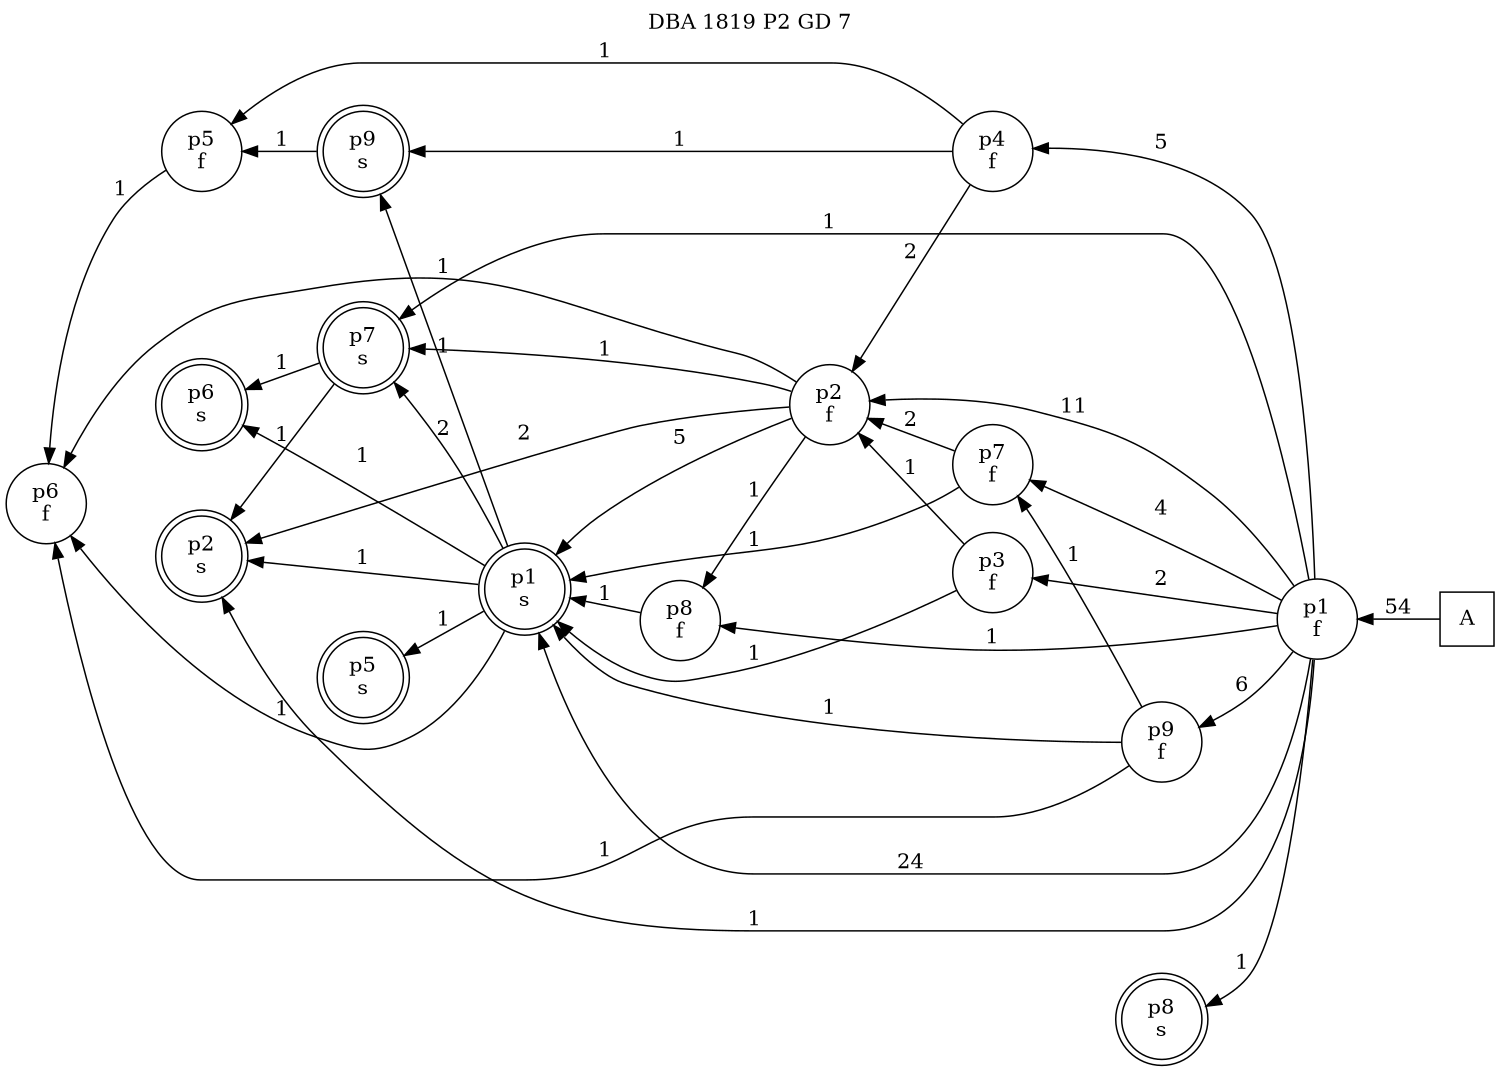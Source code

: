 digraph DBA_1819_P2_GD_7_GOOD {
labelloc="tl"
label= " DBA 1819 P2 GD 7 "
rankdir="RL";
graph [ size=" 10 , 10 !"]

"A" [shape="square" label="A"]
"p1_f" [shape="circle" label="p1
f"]
"p4_f" [shape="circle" label="p4
f"]
"p2_f" [shape="circle" label="p2
f"]
"p9_f" [shape="circle" label="p9
f"]
"p7_f" [shape="circle" label="p7
f"]
"p1_s" [shape="doublecircle" label="p1
s"]
"p2_s" [shape="doublecircle" label="p2
s"]
"p7_s" [shape="doublecircle" label="p7
s"]
"p6_f" [shape="circle" label="p6
f"]
"p3_f" [shape="circle" label="p3
f"]
"p6_s" [shape="doublecircle" label="p6
s"]
"p5_s" [shape="doublecircle" label="p5
s"]
"p8_f" [shape="circle" label="p8
f"]
"p5_f" [shape="circle" label="p5
f"]
"p9_s" [shape="doublecircle" label="p9
s"]
"p8_s" [shape="doublecircle" label="p8
s"]
"A" -> "p1_f" [ label=54]
"p1_f" -> "p4_f" [ label=5]
"p1_f" -> "p2_f" [ label=11]
"p1_f" -> "p9_f" [ label=6]
"p1_f" -> "p7_f" [ label=4]
"p1_f" -> "p1_s" [ label=24]
"p1_f" -> "p2_s" [ label=1]
"p1_f" -> "p7_s" [ label=1]
"p1_f" -> "p3_f" [ label=2]
"p1_f" -> "p8_f" [ label=1]
"p1_f" -> "p8_s" [ label=1]
"p4_f" -> "p2_f" [ label=2]
"p4_f" -> "p5_f" [ label=1]
"p4_f" -> "p9_s" [ label=1]
"p2_f" -> "p1_s" [ label=5]
"p2_f" -> "p2_s" [ label=2]
"p2_f" -> "p7_s" [ label=1]
"p2_f" -> "p6_f" [ label=1]
"p2_f" -> "p8_f" [ label=1]
"p9_f" -> "p7_f" [ label=1]
"p9_f" -> "p1_s" [ label=1]
"p9_f" -> "p6_f" [ label=1]
"p7_f" -> "p2_f" [ label=2]
"p7_f" -> "p1_s" [ label=1]
"p1_s" -> "p2_s" [ label=1]
"p1_s" -> "p7_s" [ label=2]
"p1_s" -> "p6_f" [ label=1]
"p1_s" -> "p6_s" [ label=1]
"p1_s" -> "p5_s" [ label=1]
"p1_s" -> "p9_s" [ label=1]
"p7_s" -> "p2_s" [ label=1]
"p7_s" -> "p6_s" [ label=1]
"p3_f" -> "p2_f" [ label=1]
"p3_f" -> "p1_s" [ label=1]
"p8_f" -> "p1_s" [ label=1]
"p5_f" -> "p6_f" [ label=1]
"p9_s" -> "p5_f" [ label=1]
}
